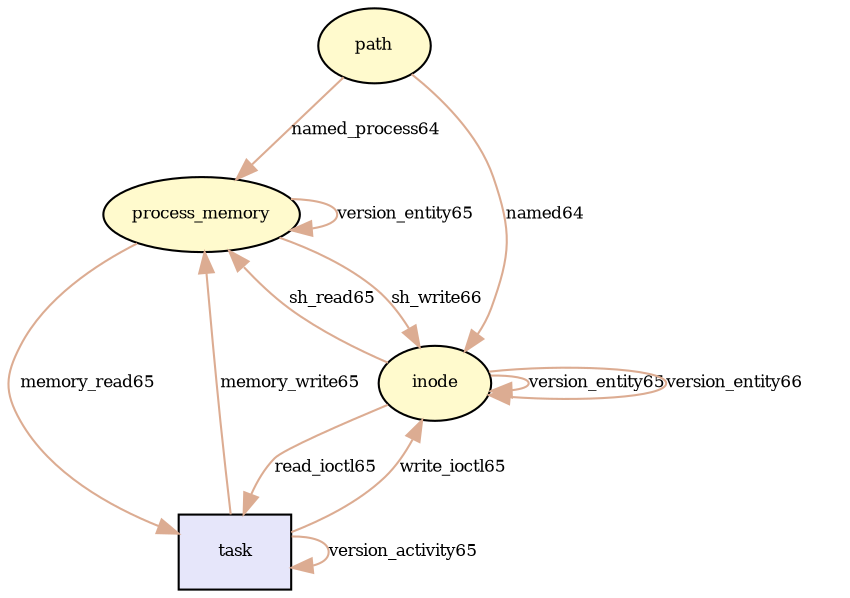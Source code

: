 digraph RGL__DirectedAdjacencyGraph {path[fontsize = 8,label = "path",shape = ellipse, fillcolor="#fffacd", style = filled]

process_memory[fontsize = 8,label = "process_memory",shape = ellipse, fillcolor="#fffacd", style = filled]

path -> process_memory[fontsize = 8,label = "named_process64", color="#dcac92"]

inode[fontsize = 8,label = "inode",shape = ellipse, fillcolor="#fffacd", style = filled]

path -> inode[fontsize = 8,label = "named64", color="#dcac92"]

process_memory -> process_memory[fontsize = 8,label = "version_entity65", color="#dcac92"]

inode -> process_memory[fontsize = 8,label = "sh_read65", color="#dcac92"]

task[fontsize = 8,label = "task",shape = rectangle, fillcolor="#e6e6fa", style = filled]

task -> task[fontsize = 8,label = "version_activity65", color="#dcac92"]

process_memory -> task[fontsize = 8,label = "memory_read65", color="#dcac92"]

inode -> inode[fontsize = 8,label = "version_entity65", color="#dcac92"]

task -> inode[fontsize = 8,label = "write_ioctl65", color="#dcac92"]

inode -> task[fontsize = 8,label = "read_ioctl65", color="#dcac92"]

task -> process_memory[fontsize = 8,label = "memory_write65", color="#dcac92"]

inode -> inode[fontsize = 8,label = "version_entity66", color="#dcac92"]

process_memory -> inode[fontsize = 8,label = "sh_write66", color="#dcac92"]

}